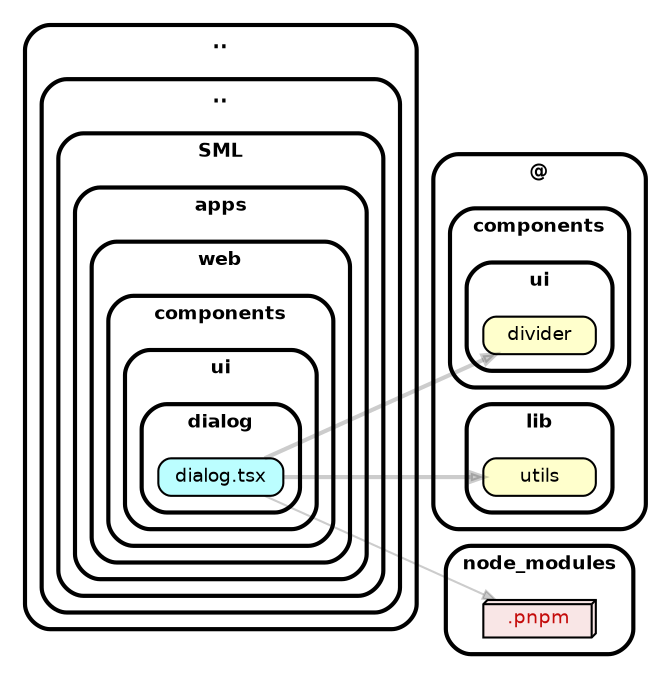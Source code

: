 strict digraph "dependency-cruiser output"{
    rankdir="LR" splines="true" overlap="false" nodesep="0.16" ranksep="0.18" fontname="Helvetica-bold" fontsize="9" style="rounded,bold,filled" fillcolor="#ffffff" compound="true"
    node [shape="box" style="rounded, filled" height="0.2" color="black" fillcolor="#ffffcc" fontcolor="black" fontname="Helvetica" fontsize="9"]
    edge [arrowhead="normal" arrowsize="0.6" penwidth="2.0" color="#00000033" fontname="Helvetica" fontsize="9"]

    subgraph "cluster_.." {label=".." subgraph "cluster_../.." {label=".." subgraph "cluster_../../SML" {label="SML" subgraph "cluster_../../SML/apps" {label="apps" subgraph "cluster_../../SML/apps/web" {label="web" subgraph "cluster_../../SML/apps/web/components" {label="components" subgraph "cluster_../../SML/apps/web/components/ui" {label="ui" subgraph "cluster_../../SML/apps/web/components/ui/dialog" {label="dialog" "../../SML/apps/web/components/ui/dialog/dialog.tsx" [label=<dialog.tsx> tooltip="dialog.tsx" URL="../../SML/apps/web/components/ui/dialog/dialog.tsx" fillcolor="#bbfeff"] } } } } } } } }
    "../../SML/apps/web/components/ui/dialog/dialog.tsx" -> "@/components/ui/divider"
    "../../SML/apps/web/components/ui/dialog/dialog.tsx" -> "@/lib/utils"
    "../../SML/apps/web/components/ui/dialog/dialog.tsx" -> "node_modules/.pnpm" [penwidth="1.0"]
    subgraph "cluster_@" {label="@" subgraph "cluster_@/components" {label="components" subgraph "cluster_@/components/ui" {label="ui" "@/components/ui/divider" [label=<divider> tooltip="divider" ] } } }
    subgraph "cluster_@" {label="@" subgraph "cluster_@/lib" {label="lib" "@/lib/utils" [label=<utils> tooltip="utils" ] } }
    subgraph "cluster_node_modules" {label="node_modules" "node_modules/.pnpm" [label=<.pnpm> tooltip=".pnpm" URL="https://www.npmjs.com/package/.pnpm" shape="box3d" fillcolor="#c40b0a1a" fontcolor="#c40b0a"] }
}
